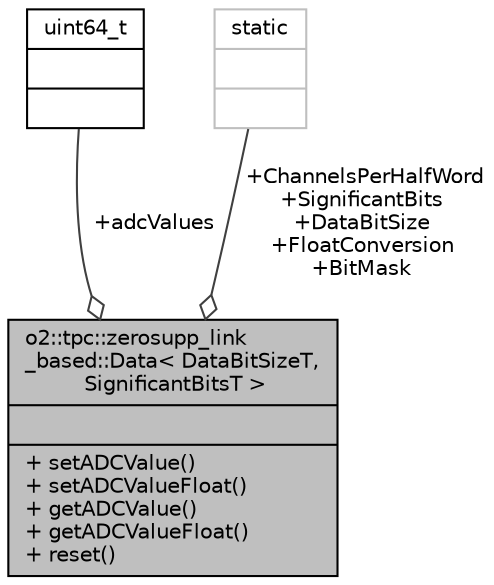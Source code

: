 digraph "o2::tpc::zerosupp_link_based::Data&lt; DataBitSizeT, SignificantBitsT &gt;"
{
 // INTERACTIVE_SVG=YES
  bgcolor="transparent";
  edge [fontname="Helvetica",fontsize="10",labelfontname="Helvetica",labelfontsize="10"];
  node [fontname="Helvetica",fontsize="10",shape=record];
  Node1 [label="{o2::tpc::zerosupp_link\l_based::Data\< DataBitSizeT,\l SignificantBitsT \>\n||+ setADCValue()\l+ setADCValueFloat()\l+ getADCValue()\l+ getADCValueFloat()\l+ reset()\l}",height=0.2,width=0.4,color="black", fillcolor="grey75", style="filled", fontcolor="black"];
  Node2 -> Node1 [color="grey25",fontsize="10",style="solid",label=" +adcValues" ,arrowhead="odiamond",fontname="Helvetica"];
  Node2 [label="{uint64_t\n||}",height=0.2,width=0.4,color="black",URL="$d6/d30/classuint64__t.html"];
  Node3 -> Node1 [color="grey25",fontsize="10",style="solid",label=" +ChannelsPerHalfWord\n+SignificantBits\n+DataBitSize\n+FloatConversion\n+BitMask" ,arrowhead="odiamond",fontname="Helvetica"];
  Node3 [label="{static\n||}",height=0.2,width=0.4,color="grey75"];
}
